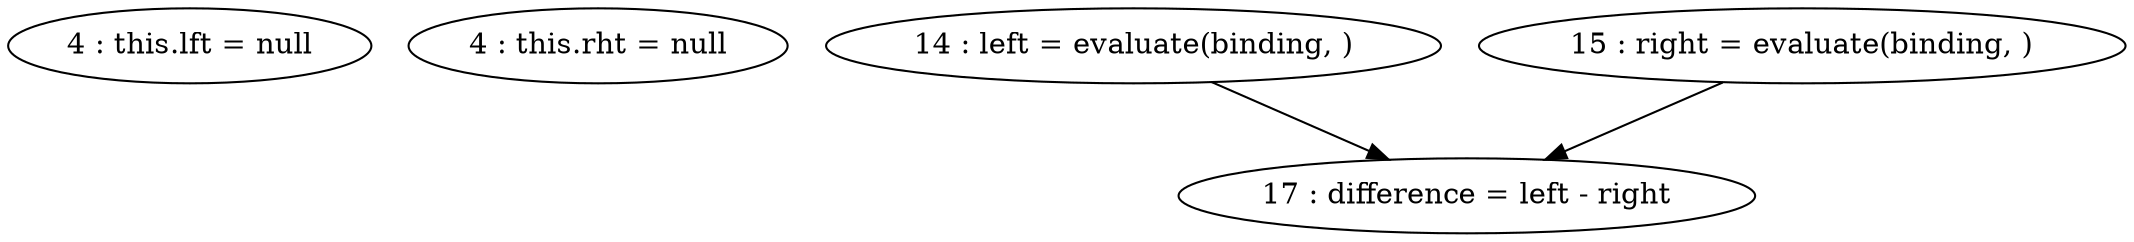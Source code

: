 digraph G {
"4 : this.lft = null"
"4 : this.rht = null"
"14 : left = evaluate(binding, )"
"14 : left = evaluate(binding, )" -> "17 : difference = left - right"
"15 : right = evaluate(binding, )"
"15 : right = evaluate(binding, )" -> "17 : difference = left - right"
"17 : difference = left - right"
}